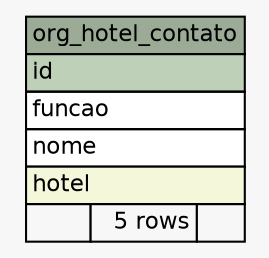 // dot 2.38.0 on Windows 10 10.0
// SchemaSpy rev 590
digraph "org_hotel_contato" {
  graph [
    rankdir="RL"
    bgcolor="#f7f7f7"
    nodesep="0.18"
    ranksep="0.46"
    fontname="Helvetica"
    fontsize="11"
  ];
  node [
    fontname="Helvetica"
    fontsize="11"
    shape="plaintext"
  ];
  edge [
    arrowsize="0.8"
  ];
  "org_hotel_contato" [
    label=<
    <TABLE BORDER="0" CELLBORDER="1" CELLSPACING="0" BGCOLOR="#ffffff">
      <TR><TD COLSPAN="3" BGCOLOR="#9bab96" ALIGN="CENTER">org_hotel_contato</TD></TR>
      <TR><TD PORT="id" COLSPAN="3" BGCOLOR="#bed1b8" ALIGN="LEFT">id</TD></TR>
      <TR><TD PORT="funcao" COLSPAN="3" ALIGN="LEFT">funcao</TD></TR>
      <TR><TD PORT="nome" COLSPAN="3" ALIGN="LEFT">nome</TD></TR>
      <TR><TD PORT="hotel" COLSPAN="3" BGCOLOR="#f4f7da" ALIGN="LEFT">hotel</TD></TR>
      <TR><TD ALIGN="LEFT" BGCOLOR="#f7f7f7">  </TD><TD ALIGN="RIGHT" BGCOLOR="#f7f7f7">5 rows</TD><TD ALIGN="RIGHT" BGCOLOR="#f7f7f7">  </TD></TR>
    </TABLE>>
    URL="tables/org_hotel_contato.html"
    tooltip="org_hotel_contato"
  ];
}
